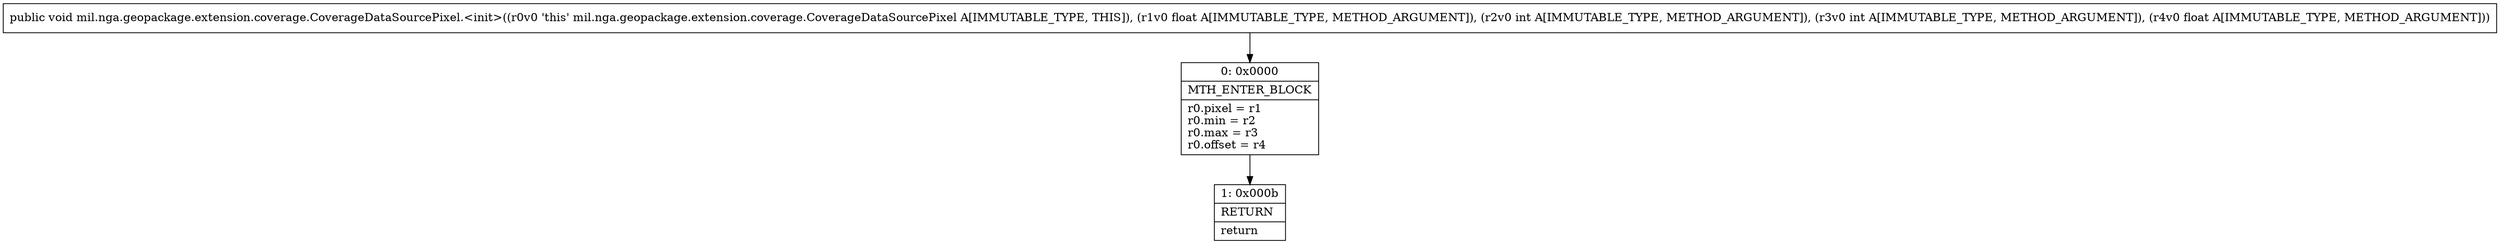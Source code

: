 digraph "CFG formil.nga.geopackage.extension.coverage.CoverageDataSourcePixel.\<init\>(FIIF)V" {
Node_0 [shape=record,label="{0\:\ 0x0000|MTH_ENTER_BLOCK\l|r0.pixel = r1\lr0.min = r2\lr0.max = r3\lr0.offset = r4\l}"];
Node_1 [shape=record,label="{1\:\ 0x000b|RETURN\l|return\l}"];
MethodNode[shape=record,label="{public void mil.nga.geopackage.extension.coverage.CoverageDataSourcePixel.\<init\>((r0v0 'this' mil.nga.geopackage.extension.coverage.CoverageDataSourcePixel A[IMMUTABLE_TYPE, THIS]), (r1v0 float A[IMMUTABLE_TYPE, METHOD_ARGUMENT]), (r2v0 int A[IMMUTABLE_TYPE, METHOD_ARGUMENT]), (r3v0 int A[IMMUTABLE_TYPE, METHOD_ARGUMENT]), (r4v0 float A[IMMUTABLE_TYPE, METHOD_ARGUMENT])) }"];
MethodNode -> Node_0;
Node_0 -> Node_1;
}

